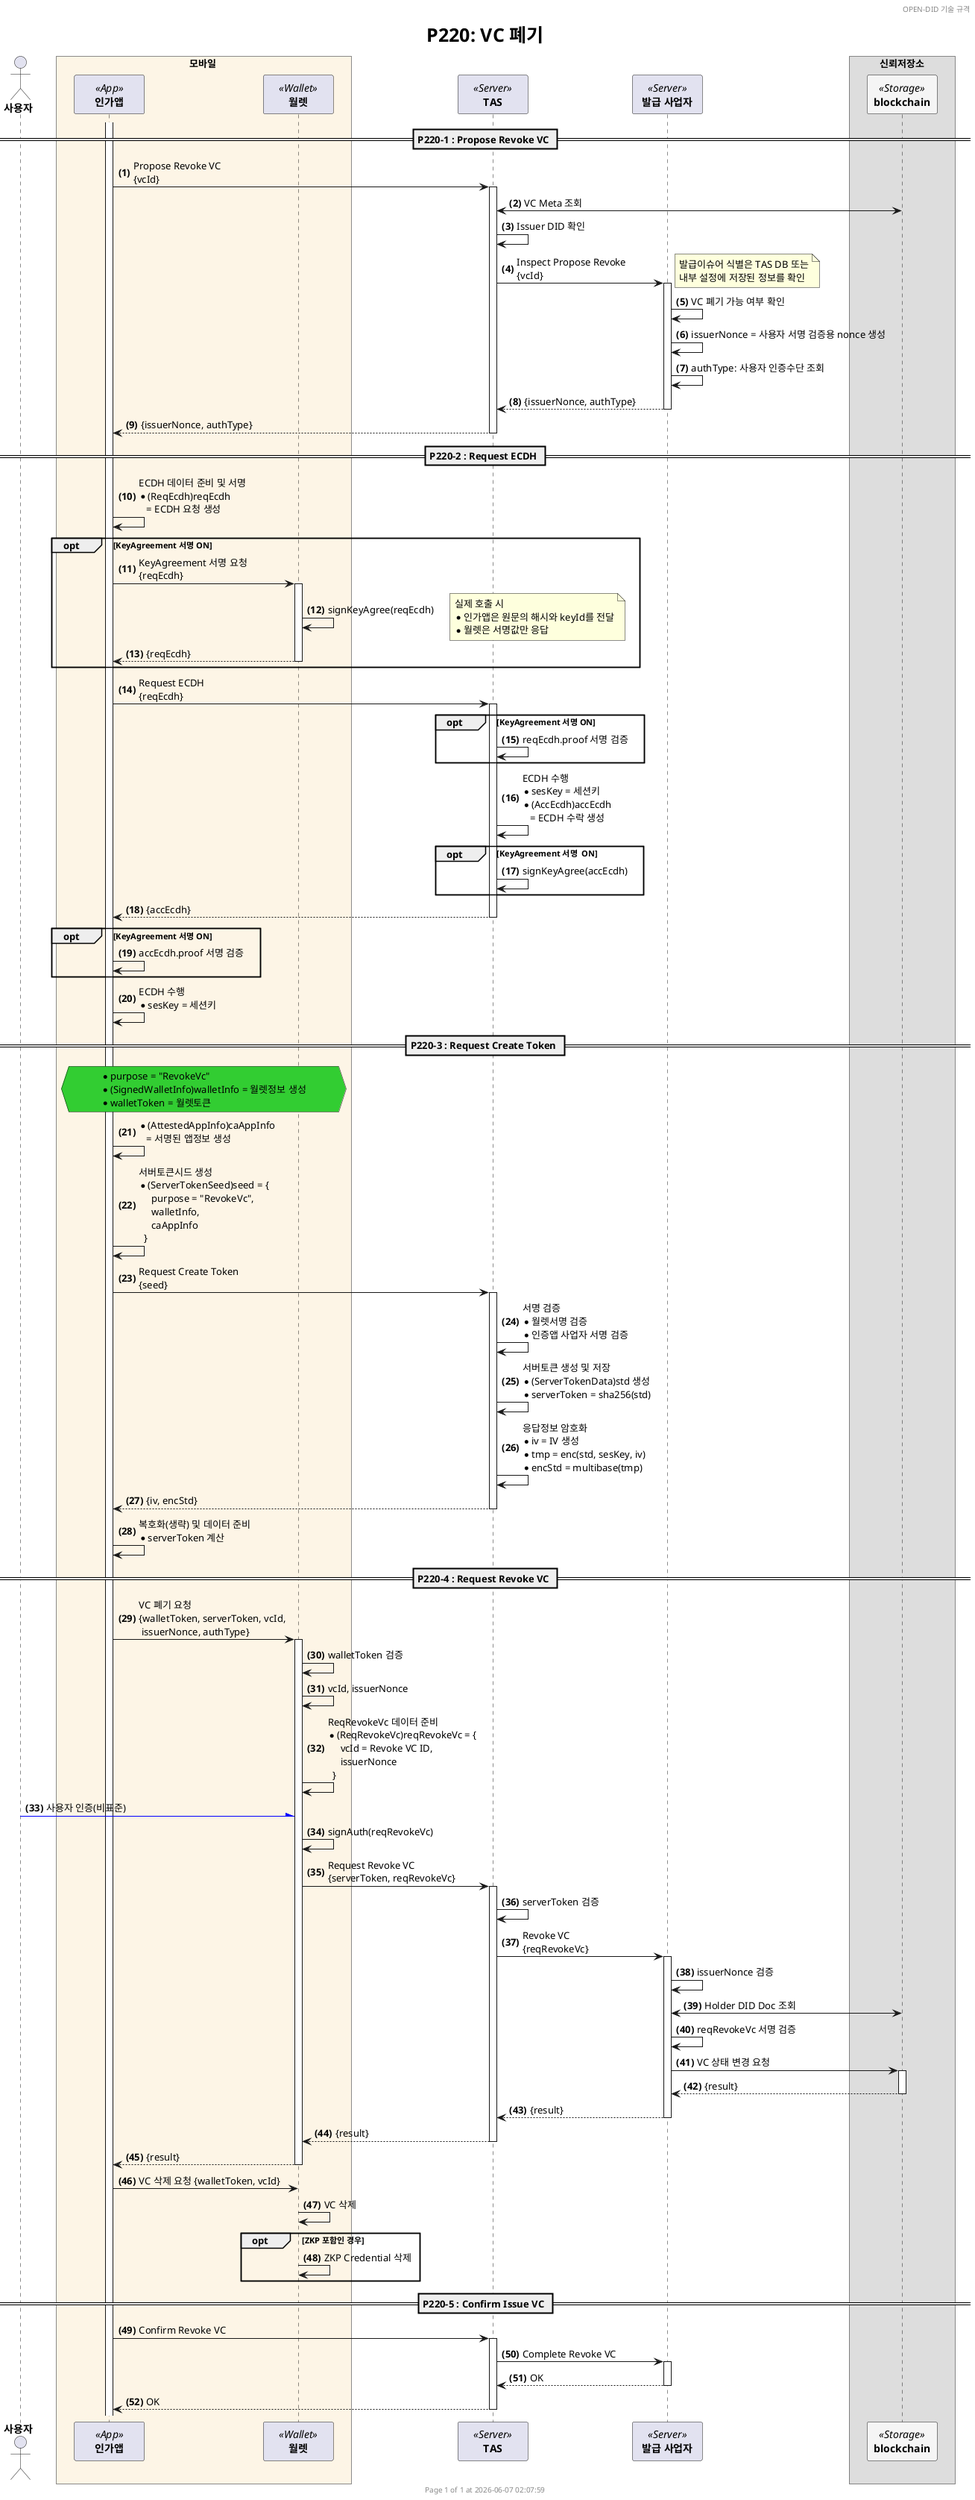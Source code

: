 @startuml P220_revoke_vc_ko

'- - - - - - - - - - - - - - - - - - - - - - - - - - - - - - - - - - - - - - - - - - - - - - - - - - - - - - - - - - -
' 설정
'- - - - - - - - - - - - - - - - - - - - - - - - - - - - - - - - - - - - - - - - - - - - - - - - - - - - - - - - - - -
'=== Header and Footer ===
header OPEN-DID 기술 규격
footer
  	Page %page% of %lastpage% at %date("yyyy-MM-dd hh:mm:ss")
end footer

'=== 제목 ===
title
	<size:25>P220: VC 폐기</size>
end title

'=== 옵션 ===
' 자동채번: ex) "<b>000." => 앞에 0을 채워 3자리 숫자로 표시
autonumber "<b>(#)</b>"
' 페이지 하단 participant box 숨기기
'hide footbox

'=== 상수 ===

!$refdoc = "별도 문서 참조"
!$doc = "데이터명세 문서 참조"

'=== Panticipants ===
skinparam ParticipantPadding 20
skinparam BoxPadding 20
skinparam MaxMessageSize 500
skinparam MinClassWidth 80

actor "**사용자**" as user
box 모바일 #OldLace
    participant "**인가앱**" as ca <<App>>
    participant "**월렛**" as wal <<Wallet>>
end box
participant "**TAS**" as tas <<Server>>
participant "**발급 사업자**" as vf <<Server>>

box 신뢰저장소
    participant "**blockchain**" as BC <<Storage>> #WhiteSmoke
end box 

== P220-1 : Propose Revoke VC ==

activate ca

ca -> tas ++: Propose Revoke VC\n{vcId}
    tas <-> BC: VC Meta 조회
    tas -> tas: Issuer DID 확인
    tas -> vf ++: Inspect Propose Revoke\n{vcId}
    note right
        발급이슈어 식별은 TAS DB 또는
        내부 설정에 저장된 정보를 확인
    end note
        vf -> vf: VC 폐기 가능 여부 확인
        vf -> vf: issuerNonce = 사용자 서명 검증용 nonce 생성
        vf -> vf: authType: 사용자 인증수단 조회
    return {issuerNonce, authType}
return {issuerNonce, authType}

== P220-2 : Request ECDH ==

ca -> ca: ECDH 데이터 준비 및 서명\
        \n* (ReqEcdh)reqEcdh\
        \n   = ECDH 요청 생성

opt KeyAgreement 서명 ON
    ca -> wal ++: KeyAgreement 서명 요청\n{reqEcdh}
        wal -> wal: signKeyAgree(reqEcdh)
        note right
            실제 호출 시
            * 인가앱은 원문의 해시와 keyId를 전달
            * 월렛은 서명값만 응답
        end note
    return {reqEcdh}
end

ca -> tas ++: Request ECDH\n{reqEcdh}
    opt KeyAgreement 서명 ON
        tas -> tas: reqEcdh.proof 서명 검증
    end
    tas -> tas: ECDH 수행\
            \n* sesKey = 세션키\
            \n* (AccEcdh)accEcdh\
            \n   = ECDH 수락 생성

    opt KeyAgreement 서명  ON
        tas -> tas: signKeyAgree(accEcdh)
    end

return {accEcdh}
opt KeyAgreement 서명 ON
    ca -> ca: accEcdh.proof 서명 검증
end
ca -> ca: ECDH 수행\n* sesKey = 세션키

== P220-3 : Request Create Token ==

hnote over ca, wal #LimeGreen
    * purpose = "RevokeVc"
    * (SignedWalletInfo)walletInfo = 월렛정보 생성
    * walletToken = 월렛토큰
end hnote

ca -> ca: * (AttestedAppInfo)caAppInfo\
        \n   = 서명된 앱정보 생성
ca -> ca: 서버토큰시드 생성\
        \n* (ServerTokenSeed)seed = {\
        \n     purpose = "RevokeVc",\
        \n     walletInfo,\
        \n     caAppInfo\
        \n  }

ca -> tas ++: Request Create Token\n{seed}
    tas -> tas: 서명 검증\
            \n* 월렛서명 검증\
            \n* 인증앱 사업자 서명 검증
    tas -> tas: 서버토큰 생성 및 저장\
            \n* (ServerTokenData)std 생성\
            \n* serverToken = sha256(std)
    tas -> tas: 응답정보 암호화\
            \n* iv = IV 생성\
            \n* tmp = enc(std, sesKey, iv)\
            \n* encStd = multibase(tmp)
return {iv, encStd}

ca -> ca: 복호화(생략) 및 데이터 준비\
        \n* serverToken 계산


== P220-4 : Request Revoke VC ==

ca -> wal ++: VC 폐기 요청\n{walletToken, serverToken, vcId,\
        \n issuerNonce, authType}
    wal -> wal: walletToken 검증
    wal -> wal: vcId, issuerNonce 
    wal -> wal: ReqRevokeVc 데이터 준비\
        \n* (ReqRevokeVc)reqRevokeVc = {\
        \n     vcId = Revoke VC ID,\
        \n     issuerNonce\
        \n  }
    user -[#Blue]\ wal: 사용자 인증(비표준)
    wal -> wal: signAuth(reqRevokeVc)
    wal -> tas ++: Request Revoke VC\n{serverToken, reqRevokeVc}
        tas -> tas: serverToken 검증
        tas -> vf ++: Revoke VC\n{reqRevokeVc}
            vf -> vf: issuerNonce 검증
            vf <-> BC: Holder DID Doc 조회
            vf -> vf: reqRevokeVc 서명 검증
            vf -> BC++: VC 상태 변경 요청
            return {result}
        return {result}
    return {result}
return {result}
ca -> wal: VC 삭제 요청 {walletToken, vcId}
wal -> wal: VC 삭제
opt ZKP 포함인 경우
    wal -> wal: ZKP Credential 삭제
end

== P220-5 : Confirm Issue VC ==

ca -> tas ++: Confirm Revoke VC
    tas -> vf ++: Complete Revoke VC
    return OK
return OK
@enduml